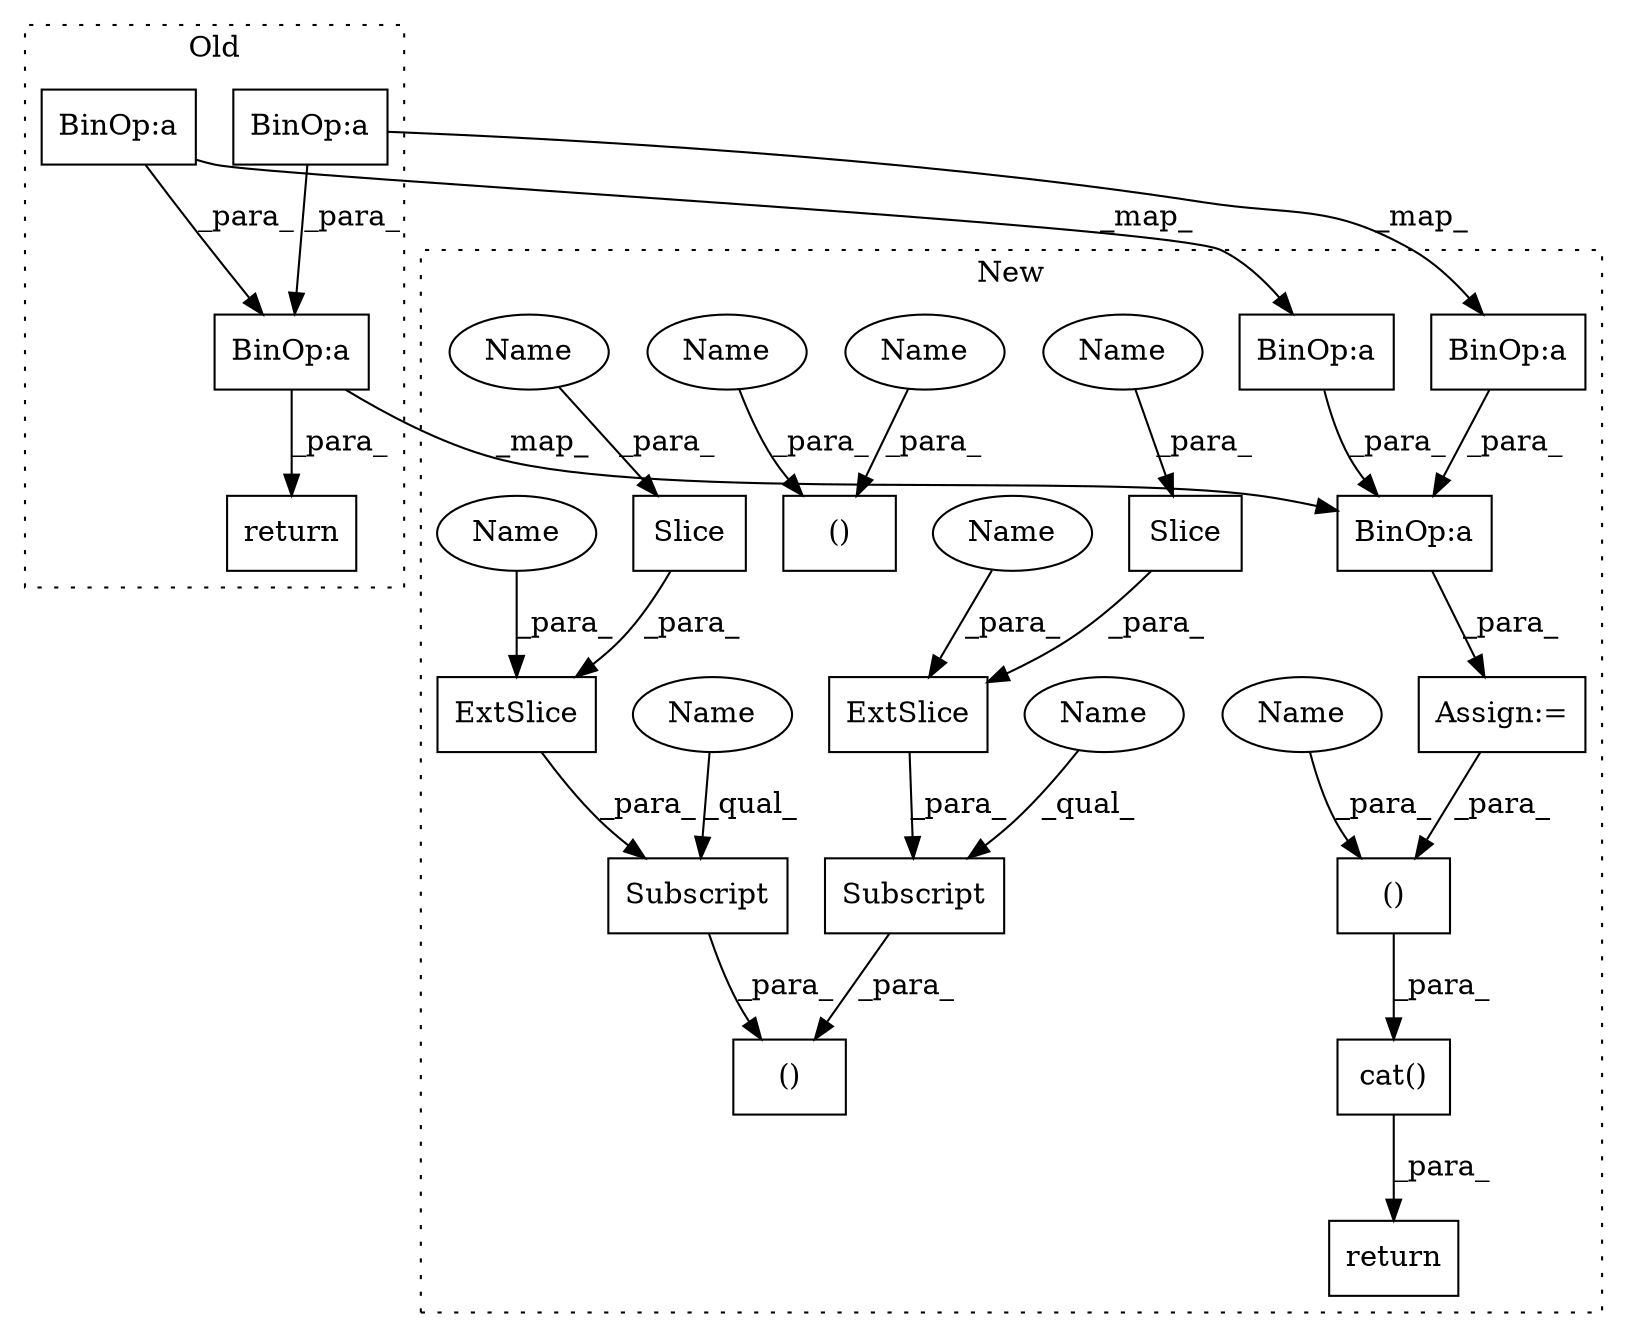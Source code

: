 digraph G {
subgraph cluster0 {
1 [label="return" a="93" s="651" l="7" shape="box"];
9 [label="BinOp:a" a="82" s="660" l="3" shape="box"];
13 [label="BinOp:a" a="82" s="675" l="3" shape="box"];
16 [label="BinOp:a" a="82" s="693" l="3" shape="box"];
label = "Old";
style="dotted";
}
subgraph cluster1 {
2 [label="Slice" a="80" s="689" l="1" shape="box"];
3 [label="Subscript" a="63" s="682,0" l="19,0" shape="box"];
4 [label="Slice" a="80" s="710" l="7" shape="box"];
5 [label="Subscript" a="63" s="703,0" l="19,0" shape="box"];
6 [label="ExtSlice" a="85" s="682" l="1" shape="box"];
7 [label="ExtSlice" a="85" s="703" l="1" shape="box"];
8 [label="()" a="54" s="671" l="8" shape="box"];
10 [label="BinOp:a" a="82" s="733" l="3" shape="box"];
11 [label="()" a="54" s="805" l="8" shape="box"];
12 [label="BinOp:a" a="82" s="748" l="3" shape="box"];
14 [label="()" a="54" s="701" l="21" shape="box"];
15 [label="BinOp:a" a="82" s="766" l="3" shape="box"];
17 [label="cat()" a="75" s="793,814" l="10,11" shape="box"];
18 [label="Assign:=" a="68" s="728" l="3" shape="box"];
19 [label="return" a="93" s="786" l="7" shape="box"];
20 [label="Name" a="87" s="673" l="6" shape="ellipse"];
21 [label="Name" a="87" s="807" l="6" shape="ellipse"];
22 [label="Name" a="87" s="705" l="3" shape="ellipse"];
23 [label="Name" a="87" s="684" l="3" shape="ellipse"];
24 [label="Name" a="87" s="703" l="1" shape="ellipse"];
25 [label="Name" a="87" s="682" l="1" shape="ellipse"];
26 [label="Name" a="87" s="670" l="1" shape="ellipse"];
27 [label="Name" a="87" s="710" l="7" shape="ellipse"];
28 [label="Name" a="87" s="690" l="7" shape="ellipse"];
label = "New";
style="dotted";
}
2 -> 6 [label="_para_"];
3 -> 14 [label="_para_"];
4 -> 7 [label="_para_"];
5 -> 14 [label="_para_"];
6 -> 3 [label="_para_"];
7 -> 5 [label="_para_"];
9 -> 13 [label="_para_"];
9 -> 10 [label="_map_"];
10 -> 12 [label="_para_"];
11 -> 17 [label="_para_"];
12 -> 18 [label="_para_"];
13 -> 12 [label="_map_"];
13 -> 1 [label="_para_"];
15 -> 12 [label="_para_"];
16 -> 13 [label="_para_"];
16 -> 15 [label="_map_"];
17 -> 19 [label="_para_"];
18 -> 11 [label="_para_"];
20 -> 8 [label="_para_"];
21 -> 11 [label="_para_"];
22 -> 7 [label="_para_"];
23 -> 6 [label="_para_"];
24 -> 5 [label="_qual_"];
25 -> 3 [label="_qual_"];
26 -> 8 [label="_para_"];
27 -> 4 [label="_para_"];
28 -> 2 [label="_para_"];
}